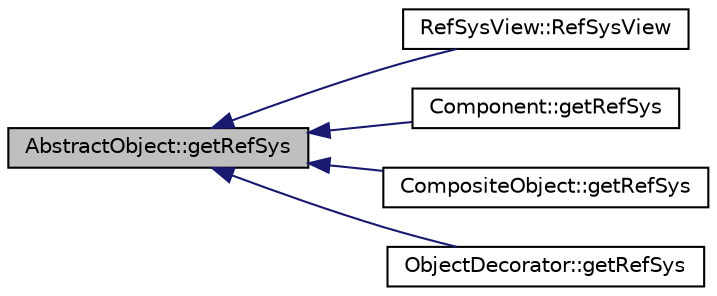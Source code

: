 digraph "AbstractObject::getRefSys"
{
  edge [fontname="Helvetica",fontsize="10",labelfontname="Helvetica",labelfontsize="10"];
  node [fontname="Helvetica",fontsize="10",shape=record];
  rankdir="LR";
  Node1 [label="AbstractObject::getRefSys",height=0.2,width=0.4,color="black", fillcolor="grey75", style="filled" fontcolor="black"];
  Node1 -> Node2 [dir="back",color="midnightblue",fontsize="10",style="solid",fontname="Helvetica"];
  Node2 [label="RefSysView::RefSysView",height=0.2,width=0.4,color="black", fillcolor="white", style="filled",URL="$classRefSysView.html#a4f750fae643594a5914c732ea7ca2e8a"];
  Node1 -> Node3 [dir="back",color="midnightblue",fontsize="10",style="solid",fontname="Helvetica"];
  Node3 [label="Component::getRefSys",height=0.2,width=0.4,color="black", fillcolor="white", style="filled",URL="$classComponent.html#a2de972147717f2555c25a4f71e478a1f"];
  Node1 -> Node4 [dir="back",color="midnightblue",fontsize="10",style="solid",fontname="Helvetica"];
  Node4 [label="CompositeObject::getRefSys",height=0.2,width=0.4,color="black", fillcolor="white", style="filled",URL="$classCompositeObject.html#a9564aacd86b82a932e8bc703bc448b30"];
  Node1 -> Node5 [dir="back",color="midnightblue",fontsize="10",style="solid",fontname="Helvetica"];
  Node5 [label="ObjectDecorator::getRefSys",height=0.2,width=0.4,color="black", fillcolor="white", style="filled",URL="$classObjectDecorator.html#a7222de0f0a7e2bdb90e3ac24fd44fe86"];
}

